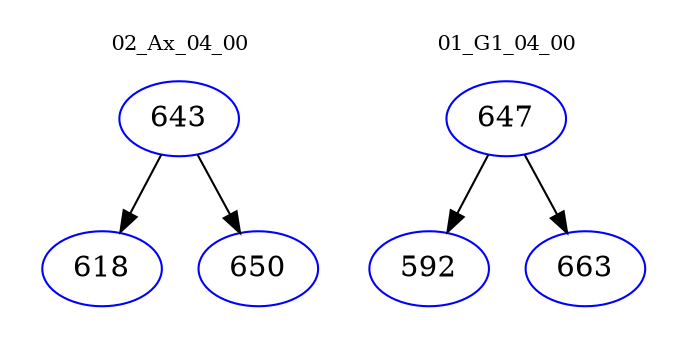 digraph{
subgraph cluster_0 {
color = white
label = "02_Ax_04_00";
fontsize=10;
T0_643 [label="643", color="blue"]
T0_643 -> T0_618 [color="black"]
T0_618 [label="618", color="blue"]
T0_643 -> T0_650 [color="black"]
T0_650 [label="650", color="blue"]
}
subgraph cluster_1 {
color = white
label = "01_G1_04_00";
fontsize=10;
T1_647 [label="647", color="blue"]
T1_647 -> T1_592 [color="black"]
T1_592 [label="592", color="blue"]
T1_647 -> T1_663 [color="black"]
T1_663 [label="663", color="blue"]
}
}
